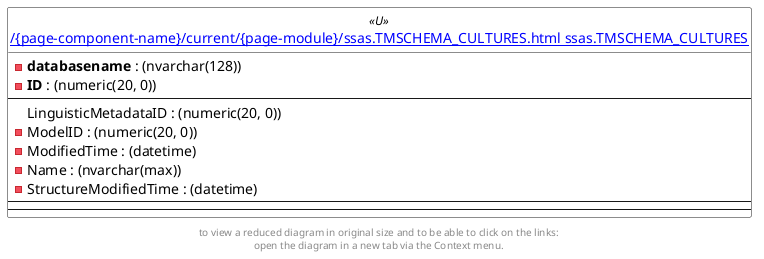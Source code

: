 @startuml
left to right direction
'top to bottom direction
hide circle
'avoide "." issues:
set namespaceSeparator none


skinparam class {
  BackgroundColor White
  BackgroundColor<<FN>> Yellow
  BackgroundColor<<FS>> Yellow
  BackgroundColor<<FT>> LightGray
  BackgroundColor<<IF>> Yellow
  BackgroundColor<<IS>> Yellow
  BackgroundColor<<P>> Aqua
  BackgroundColor<<PC>> Aqua
  BackgroundColor<<SN>> Yellow
  BackgroundColor<<SO>> SlateBlue
  BackgroundColor<<TF>> LightGray
  BackgroundColor<<TR>> Tomato
  BackgroundColor<<U>> White
  BackgroundColor<<V>> WhiteSmoke
  BackgroundColor<<X>> Aqua
}


entity "[[{site-url}/{page-component-name}/current/{page-module}/ssas.TMSCHEMA_CULTURES.html ssas.TMSCHEMA_CULTURES]]" as ssas.TMSCHEMA_CULTURES << U >> {
  - **databasename** : (nvarchar(128))
  - **ID** : (numeric(20, 0))
  --
  LinguisticMetadataID : (numeric(20, 0))
  - ModelID : (numeric(20, 0))
  - ModifiedTime : (datetime)
  - Name : (nvarchar(max))
  - StructureModifiedTime : (datetime)
  --
  --
}



footer
to view a reduced diagram in original size and to be able to click on the links:
open the diagram in a new tab via the Context menu.
end footer

@enduml

